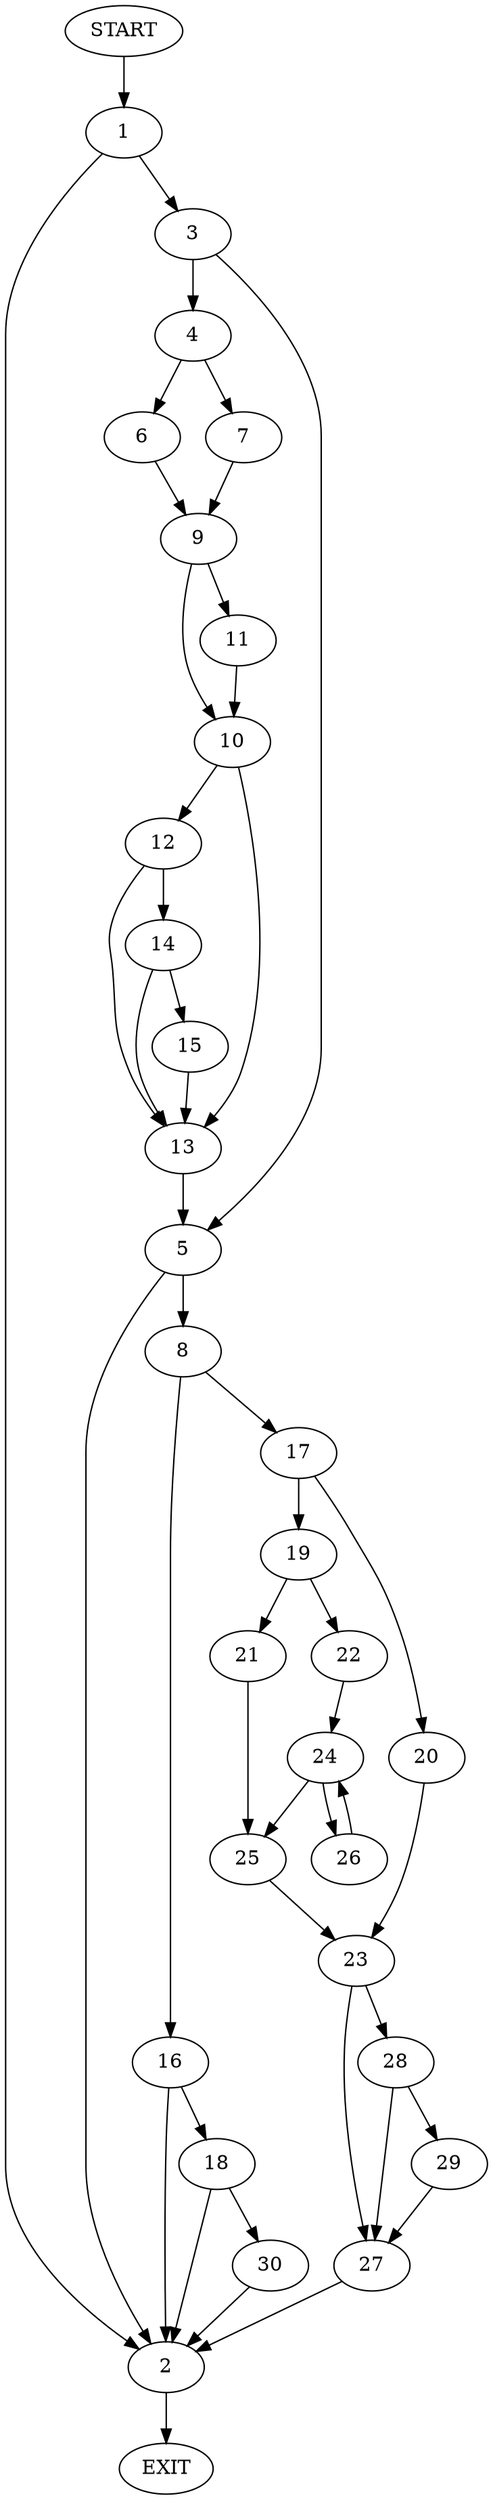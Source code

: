 digraph {
0 [label="START"]
31 [label="EXIT"]
0 -> 1
1 -> 2
1 -> 3
2 -> 31
3 -> 4
3 -> 5
4 -> 6
4 -> 7
5 -> 2
5 -> 8
6 -> 9
7 -> 9
9 -> 10
9 -> 11
11 -> 10
10 -> 12
10 -> 13
12 -> 14
12 -> 13
13 -> 5
14 -> 13
14 -> 15
15 -> 13
8 -> 16
8 -> 17
16 -> 2
16 -> 18
17 -> 19
17 -> 20
19 -> 21
19 -> 22
20 -> 23
22 -> 24
21 -> 25
24 -> 26
24 -> 25
25 -> 23
26 -> 24
23 -> 27
23 -> 28
28 -> 27
28 -> 29
27 -> 2
29 -> 27
18 -> 30
18 -> 2
30 -> 2
}
